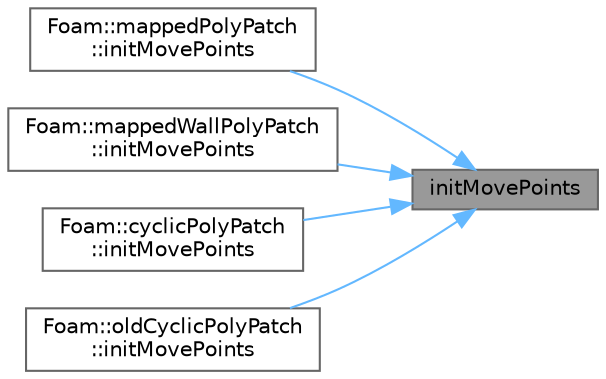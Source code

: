 digraph "initMovePoints"
{
 // LATEX_PDF_SIZE
  bgcolor="transparent";
  edge [fontname=Helvetica,fontsize=10,labelfontname=Helvetica,labelfontsize=10];
  node [fontname=Helvetica,fontsize=10,shape=box,height=0.2,width=0.4];
  rankdir="RL";
  Node1 [id="Node000001",label="initMovePoints",height=0.2,width=0.4,color="gray40", fillcolor="grey60", style="filled", fontcolor="black",tooltip=" "];
  Node1 -> Node2 [id="edge1_Node000001_Node000002",dir="back",color="steelblue1",style="solid",tooltip=" "];
  Node2 [id="Node000002",label="Foam::mappedPolyPatch\l::initMovePoints",height=0.2,width=0.4,color="grey40", fillcolor="white", style="filled",URL="$classFoam_1_1mappedPolyPatch.html#a2bad1de417e8eb8f09a4ed66147a3274",tooltip=" "];
  Node1 -> Node3 [id="edge2_Node000001_Node000003",dir="back",color="steelblue1",style="solid",tooltip=" "];
  Node3 [id="Node000003",label="Foam::mappedWallPolyPatch\l::initMovePoints",height=0.2,width=0.4,color="grey40", fillcolor="white", style="filled",URL="$classFoam_1_1mappedWallPolyPatch.html#a2bad1de417e8eb8f09a4ed66147a3274",tooltip=" "];
  Node1 -> Node4 [id="edge3_Node000001_Node000004",dir="back",color="steelblue1",style="solid",tooltip=" "];
  Node4 [id="Node000004",label="Foam::cyclicPolyPatch\l::initMovePoints",height=0.2,width=0.4,color="grey40", fillcolor="white", style="filled",URL="$classFoam_1_1cyclicPolyPatch.html#a2bad1de417e8eb8f09a4ed66147a3274",tooltip=" "];
  Node1 -> Node5 [id="edge4_Node000001_Node000005",dir="back",color="steelblue1",style="solid",tooltip=" "];
  Node5 [id="Node000005",label="Foam::oldCyclicPolyPatch\l::initMovePoints",height=0.2,width=0.4,color="grey40", fillcolor="white", style="filled",URL="$classFoam_1_1oldCyclicPolyPatch.html#a2bad1de417e8eb8f09a4ed66147a3274",tooltip=" "];
}
